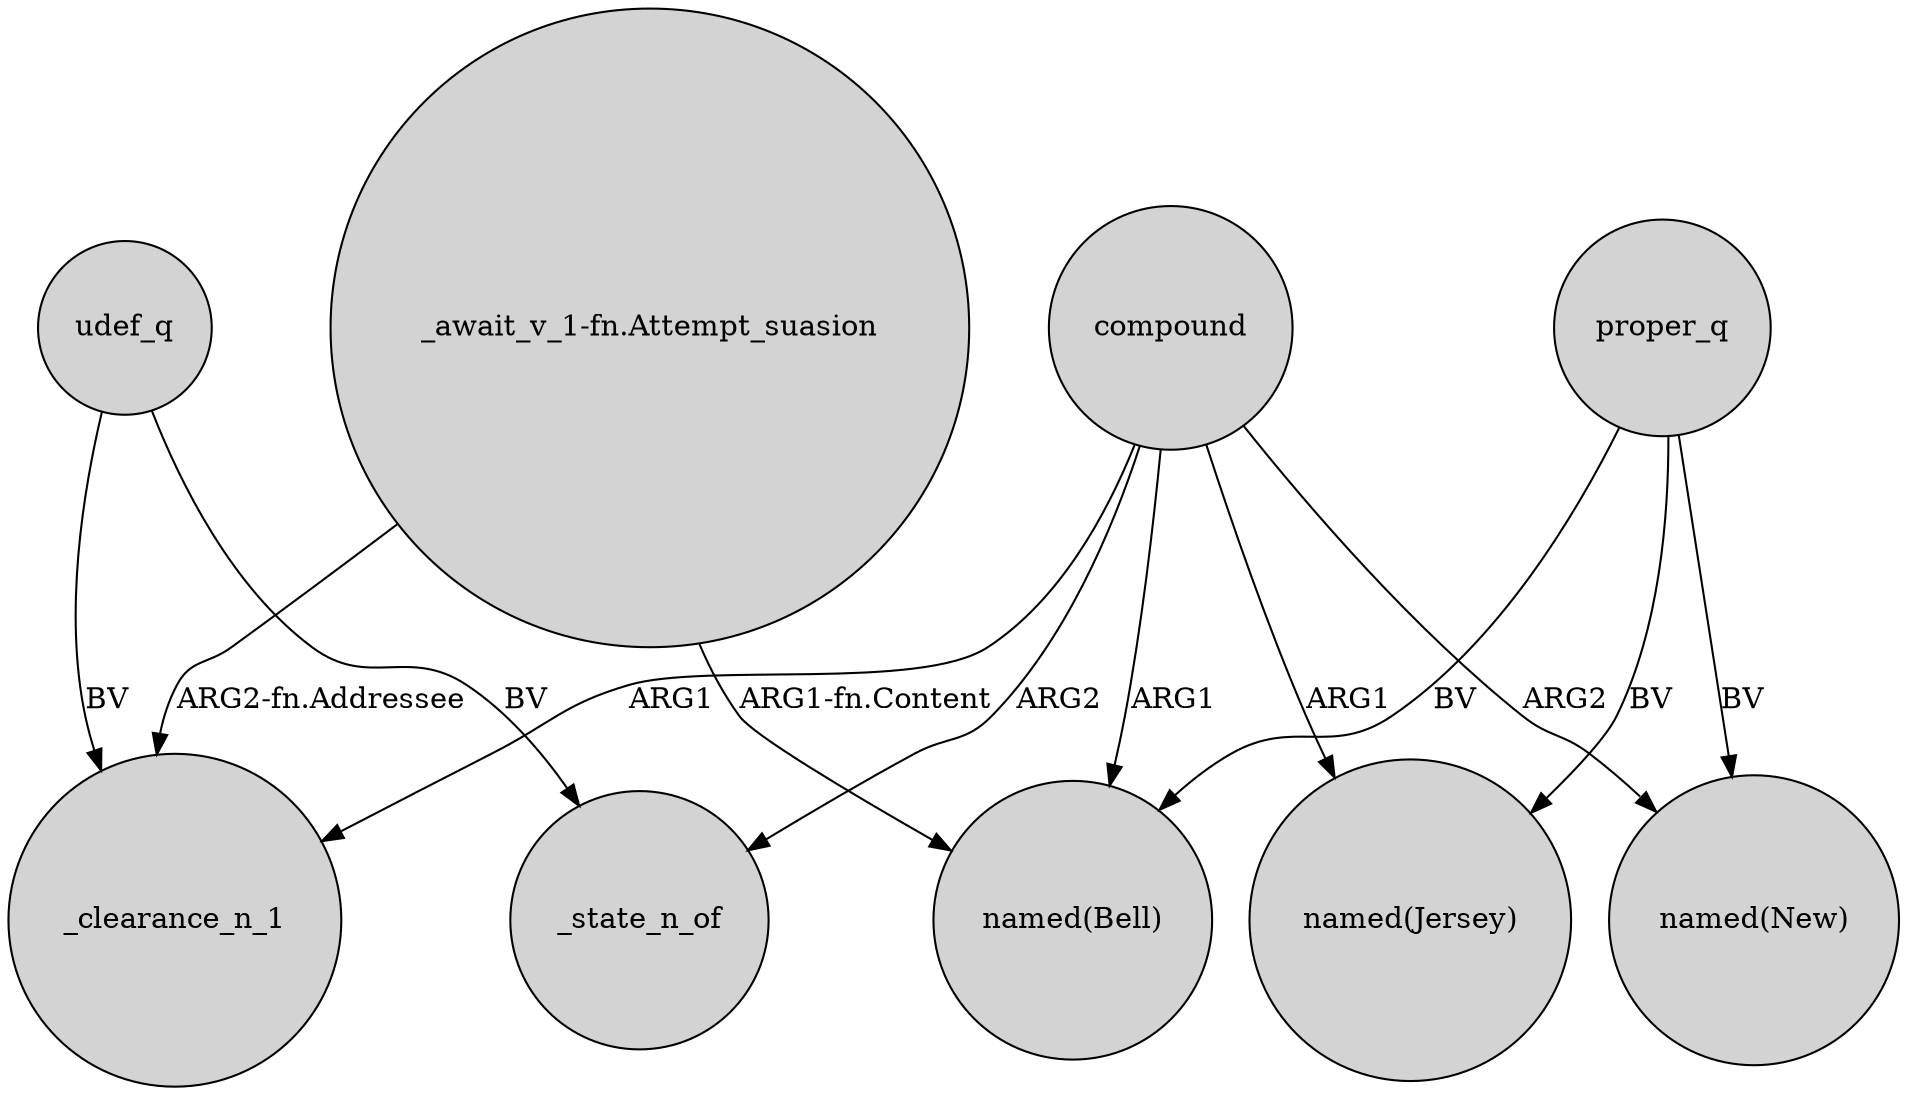 digraph {
	node [shape=circle style=filled]
	compound -> _clearance_n_1 [label=ARG1]
	compound -> _state_n_of [label=ARG2]
	proper_q -> "named(Bell)" [label=BV]
	compound -> "named(Jersey)" [label=ARG1]
	compound -> "named(New)" [label=ARG2]
	proper_q -> "named(Jersey)" [label=BV]
	udef_q -> _clearance_n_1 [label=BV]
	udef_q -> _state_n_of [label=BV]
	compound -> "named(Bell)" [label=ARG1]
	"_await_v_1-fn.Attempt_suasion" -> "named(Bell)" [label="ARG1-fn.Content"]
	proper_q -> "named(New)" [label=BV]
	"_await_v_1-fn.Attempt_suasion" -> _clearance_n_1 [label="ARG2-fn.Addressee"]
}
